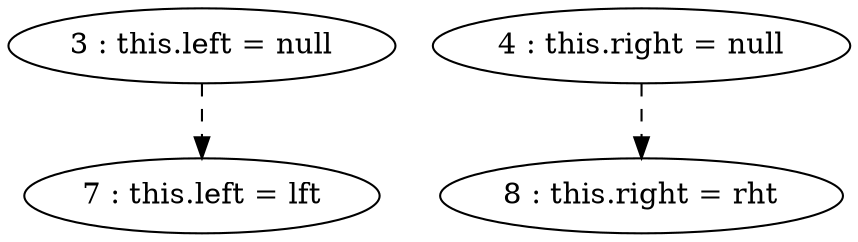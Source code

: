 digraph G {
"3 : this.left = null"
"3 : this.left = null" -> "7 : this.left = lft" [style=dashed]
"4 : this.right = null"
"4 : this.right = null" -> "8 : this.right = rht" [style=dashed]
"7 : this.left = lft"
"8 : this.right = rht"
}